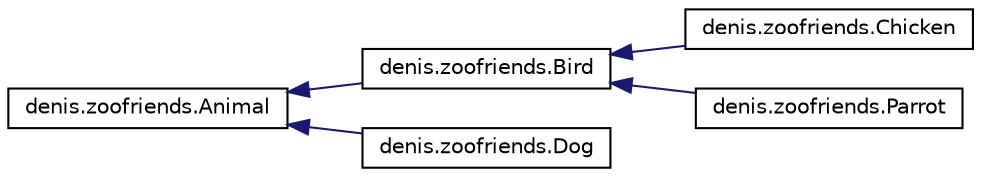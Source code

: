 digraph "Graphical Class Hierarchy"
{
  edge [fontname="Helvetica",fontsize="10",labelfontname="Helvetica",labelfontsize="10"];
  node [fontname="Helvetica",fontsize="10",shape=record];
  rankdir="LR";
  Node1 [label="denis.zoofriends.Animal",height=0.2,width=0.4,color="black", fillcolor="white", style="filled",URL="$classdenis_1_1zoofriends_1_1_animal.html"];
  Node1 -> Node2 [dir="back",color="midnightblue",fontsize="10",style="solid",fontname="Helvetica"];
  Node2 [label="denis.zoofriends.Bird",height=0.2,width=0.4,color="black", fillcolor="white", style="filled",URL="$classdenis_1_1zoofriends_1_1_bird.html"];
  Node2 -> Node3 [dir="back",color="midnightblue",fontsize="10",style="solid",fontname="Helvetica"];
  Node3 [label="denis.zoofriends.Chicken",height=0.2,width=0.4,color="black", fillcolor="white", style="filled",URL="$classdenis_1_1zoofriends_1_1_chicken.html"];
  Node2 -> Node4 [dir="back",color="midnightblue",fontsize="10",style="solid",fontname="Helvetica"];
  Node4 [label="denis.zoofriends.Parrot",height=0.2,width=0.4,color="black", fillcolor="white", style="filled",URL="$classdenis_1_1zoofriends_1_1_parrot.html"];
  Node1 -> Node5 [dir="back",color="midnightblue",fontsize="10",style="solid",fontname="Helvetica"];
  Node5 [label="denis.zoofriends.Dog",height=0.2,width=0.4,color="black", fillcolor="white", style="filled",URL="$classdenis_1_1zoofriends_1_1_dog.html"];
}
